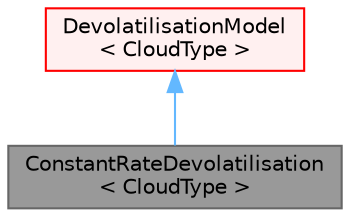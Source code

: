 digraph "ConstantRateDevolatilisation&lt; CloudType &gt;"
{
 // LATEX_PDF_SIZE
  bgcolor="transparent";
  edge [fontname=Helvetica,fontsize=10,labelfontname=Helvetica,labelfontsize=10];
  node [fontname=Helvetica,fontsize=10,shape=box,height=0.2,width=0.4];
  Node1 [id="Node000001",label="ConstantRateDevolatilisation\l\< CloudType \>",height=0.2,width=0.4,color="gray40", fillcolor="grey60", style="filled", fontcolor="black",tooltip="Constant rate devolatisation model."];
  Node2 -> Node1 [id="edge1_Node000001_Node000002",dir="back",color="steelblue1",style="solid",tooltip=" "];
  Node2 [id="Node000002",label="DevolatilisationModel\l\< CloudType \>",height=0.2,width=0.4,color="red", fillcolor="#FFF0F0", style="filled",URL="$classFoam_1_1DevolatilisationModel.html",tooltip="Templated devolatilisation model class."];
}
